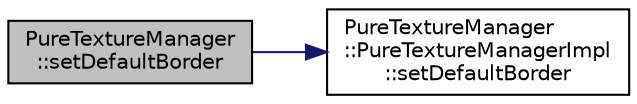 digraph "PureTextureManager::setDefaultBorder"
{
 // LATEX_PDF_SIZE
  edge [fontname="Helvetica",fontsize="10",labelfontname="Helvetica",labelfontsize="10"];
  node [fontname="Helvetica",fontsize="10",shape=record];
  rankdir="LR";
  Node1 [label="PureTextureManager\l::setDefaultBorder",height=0.2,width=0.4,color="black", fillcolor="grey75", style="filled", fontcolor="black",tooltip="Sets the default border state."];
  Node1 -> Node2 [color="midnightblue",fontsize="10",style="solid",fontname="Helvetica"];
  Node2 [label="PureTextureManager\l::PureTextureManagerImpl\l::setDefaultBorder",height=0.2,width=0.4,color="black", fillcolor="white", style="filled",URL="$class_pure_texture_manager_1_1_pure_texture_manager_impl.html#ac85943097e3edef84e2738f57448eae5",tooltip="Sets the default border state."];
}
